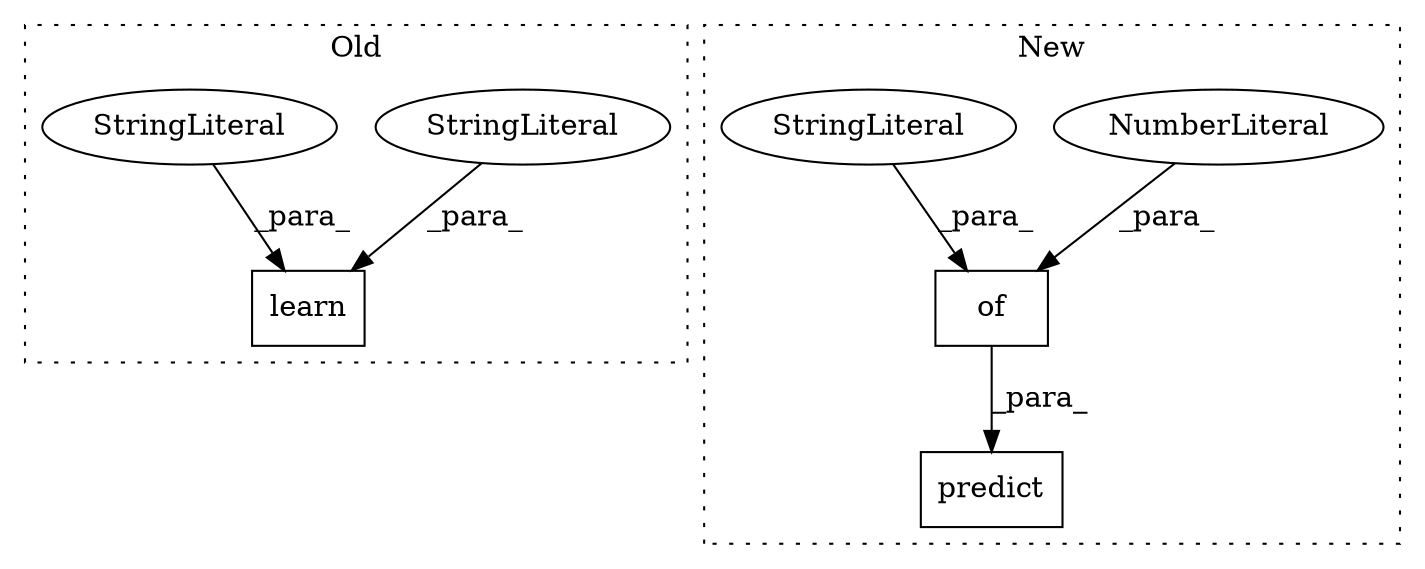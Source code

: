 digraph G {
subgraph cluster0 {
1 [label="learn" a="32" s="277,414" l="6,1" shape="box"];
3 [label="StringLiteral" a="45" s="406" l="8" shape="ellipse"];
4 [label="StringLiteral" a="45" s="323" l="74" shape="ellipse"];
label = "Old";
style="dotted";
}
subgraph cluster1 {
2 [label="predict" a="32" s="225,329" l="8,1" shape="box"];
5 [label="of" a="32" s="237,323" l="3,1" shape="box"];
6 [label="NumberLiteral" a="34" s="319" l="4" shape="ellipse"];
7 [label="StringLiteral" a="45" s="240" l="17" shape="ellipse"];
label = "New";
style="dotted";
}
3 -> 1 [label="_para_"];
4 -> 1 [label="_para_"];
5 -> 2 [label="_para_"];
6 -> 5 [label="_para_"];
7 -> 5 [label="_para_"];
}